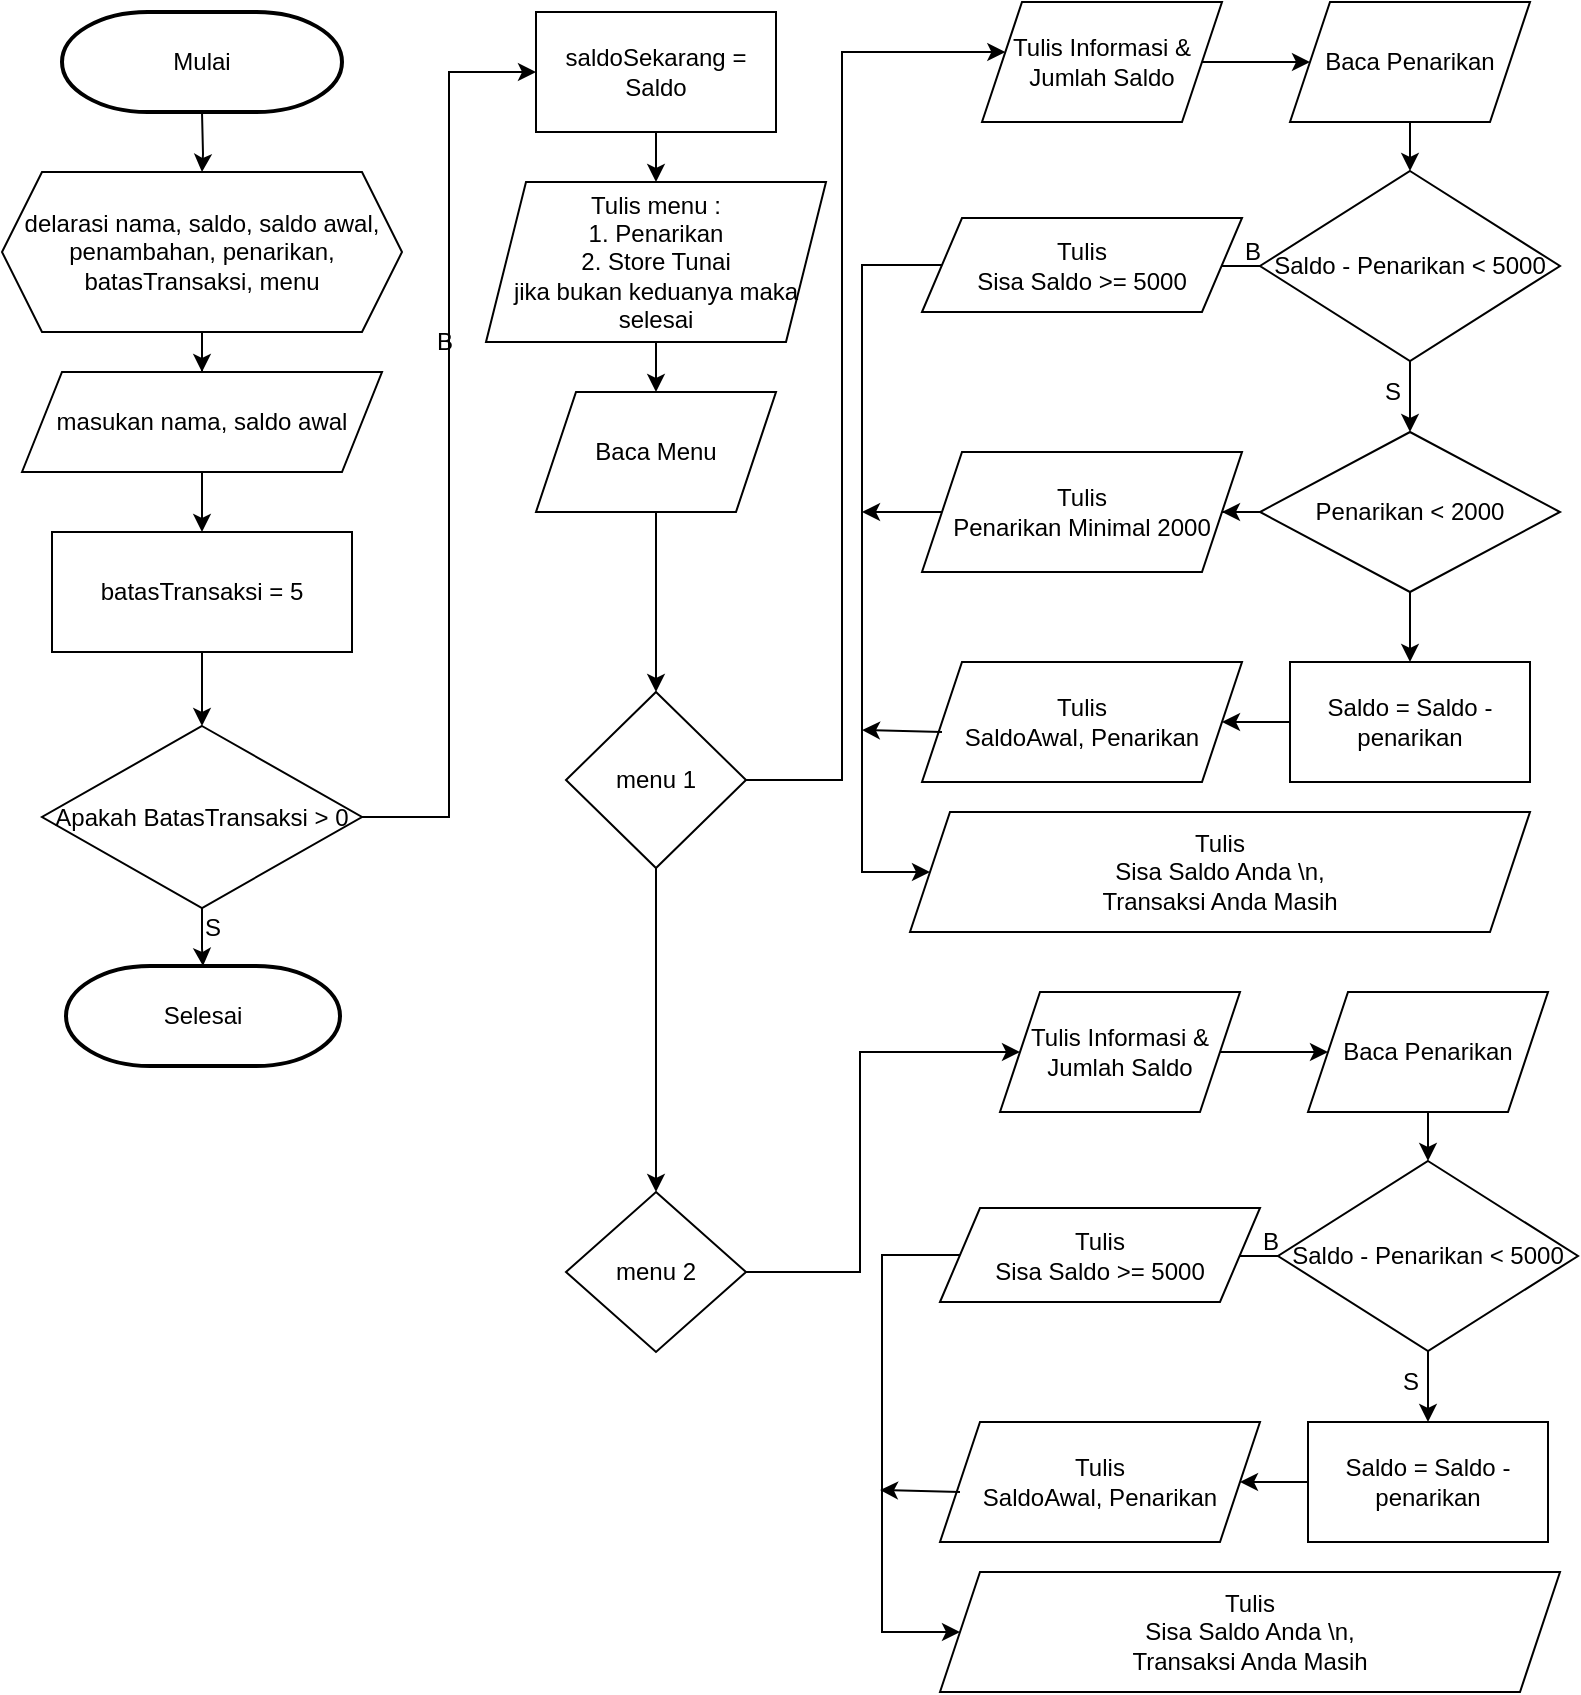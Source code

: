 <mxfile version="20.4.0" type="github">
  <diagram id="NI2sbRIPGw0O3It5G5bQ" name="Page-1">
    <mxGraphModel dx="1209" dy="640" grid="1" gridSize="10" guides="1" tooltips="1" connect="1" arrows="1" fold="1" page="1" pageScale="1" pageWidth="850" pageHeight="1100" math="0" shadow="0">
      <root>
        <mxCell id="0" />
        <mxCell id="1" parent="0" />
        <mxCell id="ieqs-oncpJ_l9lBFtXVg-4" value="" style="edgeStyle=orthogonalEdgeStyle;rounded=0;orthogonalLoop=1;jettySize=auto;html=1;" edge="1" parent="1" target="ieqs-oncpJ_l9lBFtXVg-3">
          <mxGeometry relative="1" as="geometry">
            <mxPoint x="140" y="90" as="sourcePoint" />
          </mxGeometry>
        </mxCell>
        <mxCell id="ieqs-oncpJ_l9lBFtXVg-6" value="" style="edgeStyle=orthogonalEdgeStyle;rounded=0;orthogonalLoop=1;jettySize=auto;html=1;" edge="1" parent="1" source="ieqs-oncpJ_l9lBFtXVg-3" target="ieqs-oncpJ_l9lBFtXVg-5">
          <mxGeometry relative="1" as="geometry" />
        </mxCell>
        <mxCell id="ieqs-oncpJ_l9lBFtXVg-3" value="delarasi nama, saldo, saldo awal, penambahan, penarikan, batasTransaksi, menu" style="shape=hexagon;perimeter=hexagonPerimeter2;whiteSpace=wrap;html=1;fixedSize=1;" vertex="1" parent="1">
          <mxGeometry x="40" y="120" width="200" height="80" as="geometry" />
        </mxCell>
        <mxCell id="ieqs-oncpJ_l9lBFtXVg-21" value="" style="edgeStyle=orthogonalEdgeStyle;rounded=0;orthogonalLoop=1;jettySize=auto;html=1;" edge="1" parent="1" source="ieqs-oncpJ_l9lBFtXVg-5" target="ieqs-oncpJ_l9lBFtXVg-18">
          <mxGeometry relative="1" as="geometry" />
        </mxCell>
        <mxCell id="ieqs-oncpJ_l9lBFtXVg-5" value="masukan nama, saldo awal&lt;br&gt;" style="shape=parallelogram;perimeter=parallelogramPerimeter;whiteSpace=wrap;html=1;fixedSize=1;" vertex="1" parent="1">
          <mxGeometry x="50" y="220" width="180" height="50" as="geometry" />
        </mxCell>
        <mxCell id="ieqs-oncpJ_l9lBFtXVg-10" style="edgeStyle=orthogonalEdgeStyle;rounded=0;orthogonalLoop=1;jettySize=auto;html=1;entryX=0;entryY=0.5;entryDx=0;entryDy=0;" edge="1" parent="1" source="ieqs-oncpJ_l9lBFtXVg-7" target="ieqs-oncpJ_l9lBFtXVg-9">
          <mxGeometry relative="1" as="geometry" />
        </mxCell>
        <mxCell id="ieqs-oncpJ_l9lBFtXVg-16" value="" style="edgeStyle=orthogonalEdgeStyle;rounded=0;orthogonalLoop=1;jettySize=auto;html=1;" edge="1" parent="1" source="ieqs-oncpJ_l9lBFtXVg-7" target="ieqs-oncpJ_l9lBFtXVg-15">
          <mxGeometry relative="1" as="geometry" />
        </mxCell>
        <mxCell id="ieqs-oncpJ_l9lBFtXVg-7" value="Apakah BatasTransaksi &amp;gt; 0" style="rhombus;whiteSpace=wrap;html=1;" vertex="1" parent="1">
          <mxGeometry x="60" y="397" width="160" height="91" as="geometry" />
        </mxCell>
        <mxCell id="ieqs-oncpJ_l9lBFtXVg-24" value="" style="edgeStyle=orthogonalEdgeStyle;rounded=0;orthogonalLoop=1;jettySize=auto;html=1;" edge="1" parent="1" source="ieqs-oncpJ_l9lBFtXVg-9" target="ieqs-oncpJ_l9lBFtXVg-23">
          <mxGeometry relative="1" as="geometry" />
        </mxCell>
        <mxCell id="ieqs-oncpJ_l9lBFtXVg-9" value="saldoSekarang = Saldo" style="rounded=0;whiteSpace=wrap;html=1;" vertex="1" parent="1">
          <mxGeometry x="307" y="40" width="120" height="60" as="geometry" />
        </mxCell>
        <mxCell id="ieqs-oncpJ_l9lBFtXVg-12" value="B" style="text;html=1;align=center;verticalAlign=middle;resizable=0;points=[];autosize=1;strokeColor=none;fillColor=none;" vertex="1" parent="1">
          <mxGeometry x="246" y="190" width="30" height="30" as="geometry" />
        </mxCell>
        <mxCell id="ieqs-oncpJ_l9lBFtXVg-13" value="S" style="text;html=1;align=center;verticalAlign=middle;resizable=0;points=[];autosize=1;strokeColor=none;fillColor=none;" vertex="1" parent="1">
          <mxGeometry x="130" y="483" width="30" height="30" as="geometry" />
        </mxCell>
        <mxCell id="ieqs-oncpJ_l9lBFtXVg-14" value="Mulai" style="strokeWidth=2;html=1;shape=mxgraph.flowchart.terminator;whiteSpace=wrap;" vertex="1" parent="1">
          <mxGeometry x="70" y="40" width="140" height="50" as="geometry" />
        </mxCell>
        <mxCell id="ieqs-oncpJ_l9lBFtXVg-15" value="Selesai" style="strokeWidth=2;html=1;shape=mxgraph.flowchart.terminator;whiteSpace=wrap;" vertex="1" parent="1">
          <mxGeometry x="72" y="517" width="137" height="50" as="geometry" />
        </mxCell>
        <mxCell id="ieqs-oncpJ_l9lBFtXVg-22" value="" style="edgeStyle=orthogonalEdgeStyle;rounded=0;orthogonalLoop=1;jettySize=auto;html=1;" edge="1" parent="1" source="ieqs-oncpJ_l9lBFtXVg-18" target="ieqs-oncpJ_l9lBFtXVg-7">
          <mxGeometry relative="1" as="geometry" />
        </mxCell>
        <mxCell id="ieqs-oncpJ_l9lBFtXVg-18" value="batasTransaksi = 5" style="rounded=0;whiteSpace=wrap;html=1;" vertex="1" parent="1">
          <mxGeometry x="65" y="300" width="150" height="60" as="geometry" />
        </mxCell>
        <mxCell id="ieqs-oncpJ_l9lBFtXVg-26" value="" style="edgeStyle=orthogonalEdgeStyle;rounded=0;orthogonalLoop=1;jettySize=auto;html=1;" edge="1" parent="1" source="ieqs-oncpJ_l9lBFtXVg-23" target="ieqs-oncpJ_l9lBFtXVg-25">
          <mxGeometry relative="1" as="geometry" />
        </mxCell>
        <mxCell id="ieqs-oncpJ_l9lBFtXVg-23" value="Tulis menu :&lt;br&gt;1. Penarikan&lt;br&gt;2. Store Tunai&lt;br&gt;jika bukan keduanya maka selesai" style="shape=parallelogram;perimeter=parallelogramPerimeter;whiteSpace=wrap;html=1;fixedSize=1;" vertex="1" parent="1">
          <mxGeometry x="282" y="125" width="170" height="80" as="geometry" />
        </mxCell>
        <mxCell id="ieqs-oncpJ_l9lBFtXVg-28" value="" style="edgeStyle=orthogonalEdgeStyle;rounded=0;orthogonalLoop=1;jettySize=auto;html=1;" edge="1" parent="1" source="ieqs-oncpJ_l9lBFtXVg-25" target="ieqs-oncpJ_l9lBFtXVg-27">
          <mxGeometry relative="1" as="geometry" />
        </mxCell>
        <mxCell id="ieqs-oncpJ_l9lBFtXVg-25" value="Baca Menu" style="shape=parallelogram;perimeter=parallelogramPerimeter;whiteSpace=wrap;html=1;fixedSize=1;" vertex="1" parent="1">
          <mxGeometry x="307" y="230" width="120" height="60" as="geometry" />
        </mxCell>
        <mxCell id="ieqs-oncpJ_l9lBFtXVg-30" value="" style="edgeStyle=orthogonalEdgeStyle;rounded=0;orthogonalLoop=1;jettySize=auto;html=1;" edge="1" parent="1" source="ieqs-oncpJ_l9lBFtXVg-27" target="ieqs-oncpJ_l9lBFtXVg-29">
          <mxGeometry relative="1" as="geometry" />
        </mxCell>
        <mxCell id="ieqs-oncpJ_l9lBFtXVg-32" value="" style="edgeStyle=orthogonalEdgeStyle;rounded=0;orthogonalLoop=1;jettySize=auto;html=1;" edge="1" parent="1" source="ieqs-oncpJ_l9lBFtXVg-27" target="ieqs-oncpJ_l9lBFtXVg-31">
          <mxGeometry relative="1" as="geometry">
            <Array as="points">
              <mxPoint x="460" y="424" />
              <mxPoint x="460" y="60" />
            </Array>
          </mxGeometry>
        </mxCell>
        <mxCell id="ieqs-oncpJ_l9lBFtXVg-27" value="menu 1" style="rhombus;whiteSpace=wrap;html=1;" vertex="1" parent="1">
          <mxGeometry x="322" y="380" width="90" height="88" as="geometry" />
        </mxCell>
        <mxCell id="ieqs-oncpJ_l9lBFtXVg-29" value="menu 2" style="rhombus;whiteSpace=wrap;html=1;" vertex="1" parent="1">
          <mxGeometry x="322" y="630" width="90" height="80" as="geometry" />
        </mxCell>
        <mxCell id="ieqs-oncpJ_l9lBFtXVg-34" value="" style="edgeStyle=orthogonalEdgeStyle;rounded=0;orthogonalLoop=1;jettySize=auto;html=1;" edge="1" parent="1" source="ieqs-oncpJ_l9lBFtXVg-31" target="ieqs-oncpJ_l9lBFtXVg-33">
          <mxGeometry relative="1" as="geometry" />
        </mxCell>
        <mxCell id="ieqs-oncpJ_l9lBFtXVg-31" value="Tulis Informasi &amp;amp; Jumlah Saldo" style="shape=parallelogram;perimeter=parallelogramPerimeter;whiteSpace=wrap;html=1;fixedSize=1;" vertex="1" parent="1">
          <mxGeometry x="530" y="35" width="120" height="60" as="geometry" />
        </mxCell>
        <mxCell id="ieqs-oncpJ_l9lBFtXVg-36" value="" style="edgeStyle=orthogonalEdgeStyle;rounded=0;orthogonalLoop=1;jettySize=auto;html=1;" edge="1" parent="1" source="ieqs-oncpJ_l9lBFtXVg-33" target="ieqs-oncpJ_l9lBFtXVg-35">
          <mxGeometry relative="1" as="geometry" />
        </mxCell>
        <mxCell id="ieqs-oncpJ_l9lBFtXVg-33" value="Baca Penarikan" style="shape=parallelogram;perimeter=parallelogramPerimeter;whiteSpace=wrap;html=1;fixedSize=1;" vertex="1" parent="1">
          <mxGeometry x="684" y="35" width="120" height="60" as="geometry" />
        </mxCell>
        <mxCell id="ieqs-oncpJ_l9lBFtXVg-38" value="" style="edgeStyle=orthogonalEdgeStyle;rounded=0;orthogonalLoop=1;jettySize=auto;html=1;" edge="1" parent="1" source="ieqs-oncpJ_l9lBFtXVg-35" target="ieqs-oncpJ_l9lBFtXVg-37">
          <mxGeometry relative="1" as="geometry" />
        </mxCell>
        <mxCell id="ieqs-oncpJ_l9lBFtXVg-42" value="" style="edgeStyle=orthogonalEdgeStyle;rounded=0;orthogonalLoop=1;jettySize=auto;html=1;" edge="1" parent="1" source="ieqs-oncpJ_l9lBFtXVg-35" target="ieqs-oncpJ_l9lBFtXVg-41">
          <mxGeometry relative="1" as="geometry" />
        </mxCell>
        <mxCell id="ieqs-oncpJ_l9lBFtXVg-35" value="Saldo - Penarikan &amp;lt; 5000" style="rhombus;whiteSpace=wrap;html=1;" vertex="1" parent="1">
          <mxGeometry x="669" y="119.5" width="150" height="95" as="geometry" />
        </mxCell>
        <mxCell id="ieqs-oncpJ_l9lBFtXVg-51" style="edgeStyle=orthogonalEdgeStyle;rounded=0;orthogonalLoop=1;jettySize=auto;html=1;entryX=0;entryY=0.5;entryDx=0;entryDy=0;" edge="1" parent="1" source="ieqs-oncpJ_l9lBFtXVg-37" target="ieqs-oncpJ_l9lBFtXVg-50">
          <mxGeometry relative="1" as="geometry">
            <Array as="points">
              <mxPoint x="470" y="167" />
              <mxPoint x="470" y="470" />
            </Array>
          </mxGeometry>
        </mxCell>
        <mxCell id="ieqs-oncpJ_l9lBFtXVg-37" value="Tulis &lt;br&gt;Sisa Saldo &amp;gt;= 5000" style="shape=parallelogram;perimeter=parallelogramPerimeter;whiteSpace=wrap;html=1;fixedSize=1;" vertex="1" parent="1">
          <mxGeometry x="500" y="143" width="160" height="47" as="geometry" />
        </mxCell>
        <mxCell id="ieqs-oncpJ_l9lBFtXVg-39" value="B" style="text;html=1;align=center;verticalAlign=middle;resizable=0;points=[];autosize=1;strokeColor=none;fillColor=none;" vertex="1" parent="1">
          <mxGeometry x="650" y="145" width="30" height="30" as="geometry" />
        </mxCell>
        <mxCell id="ieqs-oncpJ_l9lBFtXVg-40" value="S" style="text;html=1;align=center;verticalAlign=middle;resizable=0;points=[];autosize=1;strokeColor=none;fillColor=none;" vertex="1" parent="1">
          <mxGeometry x="720" y="214.5" width="30" height="30" as="geometry" />
        </mxCell>
        <mxCell id="ieqs-oncpJ_l9lBFtXVg-45" value="" style="edgeStyle=orthogonalEdgeStyle;rounded=0;orthogonalLoop=1;jettySize=auto;html=1;" edge="1" parent="1" source="ieqs-oncpJ_l9lBFtXVg-41" target="ieqs-oncpJ_l9lBFtXVg-44">
          <mxGeometry relative="1" as="geometry" />
        </mxCell>
        <mxCell id="ieqs-oncpJ_l9lBFtXVg-47" value="" style="edgeStyle=orthogonalEdgeStyle;rounded=0;orthogonalLoop=1;jettySize=auto;html=1;" edge="1" parent="1" source="ieqs-oncpJ_l9lBFtXVg-41" target="ieqs-oncpJ_l9lBFtXVg-46">
          <mxGeometry relative="1" as="geometry" />
        </mxCell>
        <mxCell id="ieqs-oncpJ_l9lBFtXVg-41" value="Penarikan &amp;lt; 2000" style="rhombus;whiteSpace=wrap;html=1;" vertex="1" parent="1">
          <mxGeometry x="669" y="250" width="150" height="80" as="geometry" />
        </mxCell>
        <mxCell id="ieqs-oncpJ_l9lBFtXVg-44" value="Tulis&lt;br&gt;Penarikan Minimal 2000" style="shape=parallelogram;perimeter=parallelogramPerimeter;whiteSpace=wrap;html=1;fixedSize=1;" vertex="1" parent="1">
          <mxGeometry x="500" y="260" width="160" height="60" as="geometry" />
        </mxCell>
        <mxCell id="ieqs-oncpJ_l9lBFtXVg-49" value="" style="edgeStyle=orthogonalEdgeStyle;rounded=0;orthogonalLoop=1;jettySize=auto;html=1;" edge="1" parent="1" source="ieqs-oncpJ_l9lBFtXVg-46" target="ieqs-oncpJ_l9lBFtXVg-48">
          <mxGeometry relative="1" as="geometry" />
        </mxCell>
        <mxCell id="ieqs-oncpJ_l9lBFtXVg-46" value="Saldo = Saldo - penarikan" style="rounded=0;whiteSpace=wrap;html=1;" vertex="1" parent="1">
          <mxGeometry x="684" y="365" width="120" height="60" as="geometry" />
        </mxCell>
        <mxCell id="ieqs-oncpJ_l9lBFtXVg-48" value="Tulis&lt;br&gt;SaldoAwal, Penarikan" style="shape=parallelogram;perimeter=parallelogramPerimeter;whiteSpace=wrap;html=1;fixedSize=1;" vertex="1" parent="1">
          <mxGeometry x="500" y="365" width="160" height="60" as="geometry" />
        </mxCell>
        <mxCell id="ieqs-oncpJ_l9lBFtXVg-50" value="Tulis&lt;br&gt;Sisa Saldo Anda \n,&lt;br&gt;Transaksi Anda Masih" style="shape=parallelogram;perimeter=parallelogramPerimeter;whiteSpace=wrap;html=1;fixedSize=1;" vertex="1" parent="1">
          <mxGeometry x="494" y="440" width="310" height="60" as="geometry" />
        </mxCell>
        <mxCell id="ieqs-oncpJ_l9lBFtXVg-54" value="" style="edgeStyle=none;orthogonalLoop=1;jettySize=auto;html=1;rounded=0;" edge="1" parent="1" source="ieqs-oncpJ_l9lBFtXVg-44">
          <mxGeometry width="80" relative="1" as="geometry">
            <mxPoint x="510" y="288.0" as="sourcePoint" />
            <mxPoint x="470" y="290" as="targetPoint" />
            <Array as="points" />
          </mxGeometry>
        </mxCell>
        <mxCell id="ieqs-oncpJ_l9lBFtXVg-55" value="" style="edgeStyle=none;orthogonalLoop=1;jettySize=auto;html=1;rounded=0;" edge="1" parent="1">
          <mxGeometry width="80" relative="1" as="geometry">
            <mxPoint x="510" y="400" as="sourcePoint" />
            <mxPoint x="470" y="399" as="targetPoint" />
            <Array as="points" />
          </mxGeometry>
        </mxCell>
        <mxCell id="ieqs-oncpJ_l9lBFtXVg-75" value="" style="edgeStyle=orthogonalEdgeStyle;rounded=0;orthogonalLoop=1;jettySize=auto;html=1;" edge="1" source="ieqs-oncpJ_l9lBFtXVg-76" target="ieqs-oncpJ_l9lBFtXVg-78" parent="1">
          <mxGeometry relative="1" as="geometry" />
        </mxCell>
        <mxCell id="ieqs-oncpJ_l9lBFtXVg-76" value="Tulis Informasi &amp;amp; Jumlah Saldo" style="shape=parallelogram;perimeter=parallelogramPerimeter;whiteSpace=wrap;html=1;fixedSize=1;" vertex="1" parent="1">
          <mxGeometry x="539" y="530" width="120" height="60" as="geometry" />
        </mxCell>
        <mxCell id="ieqs-oncpJ_l9lBFtXVg-77" value="" style="edgeStyle=orthogonalEdgeStyle;rounded=0;orthogonalLoop=1;jettySize=auto;html=1;" edge="1" source="ieqs-oncpJ_l9lBFtXVg-78" target="ieqs-oncpJ_l9lBFtXVg-81" parent="1">
          <mxGeometry relative="1" as="geometry" />
        </mxCell>
        <mxCell id="ieqs-oncpJ_l9lBFtXVg-78" value="Baca Penarikan" style="shape=parallelogram;perimeter=parallelogramPerimeter;whiteSpace=wrap;html=1;fixedSize=1;" vertex="1" parent="1">
          <mxGeometry x="693" y="530" width="120" height="60" as="geometry" />
        </mxCell>
        <mxCell id="ieqs-oncpJ_l9lBFtXVg-79" value="" style="edgeStyle=orthogonalEdgeStyle;rounded=0;orthogonalLoop=1;jettySize=auto;html=1;" edge="1" source="ieqs-oncpJ_l9lBFtXVg-81" target="ieqs-oncpJ_l9lBFtXVg-83" parent="1">
          <mxGeometry relative="1" as="geometry" />
        </mxCell>
        <mxCell id="ieqs-oncpJ_l9lBFtXVg-80" value="" style="edgeStyle=orthogonalEdgeStyle;rounded=0;orthogonalLoop=1;jettySize=auto;html=1;" edge="1" source="ieqs-oncpJ_l9lBFtXVg-81" parent="1">
          <mxGeometry relative="1" as="geometry">
            <mxPoint x="753.0" y="745" as="targetPoint" />
          </mxGeometry>
        </mxCell>
        <mxCell id="ieqs-oncpJ_l9lBFtXVg-81" value="Saldo - Penarikan &amp;lt; 5000" style="rhombus;whiteSpace=wrap;html=1;" vertex="1" parent="1">
          <mxGeometry x="678" y="614.5" width="150" height="95" as="geometry" />
        </mxCell>
        <mxCell id="ieqs-oncpJ_l9lBFtXVg-82" style="edgeStyle=orthogonalEdgeStyle;rounded=0;orthogonalLoop=1;jettySize=auto;html=1;entryX=0;entryY=0.5;entryDx=0;entryDy=0;" edge="1" source="ieqs-oncpJ_l9lBFtXVg-83" target="ieqs-oncpJ_l9lBFtXVg-93" parent="1">
          <mxGeometry relative="1" as="geometry">
            <Array as="points">
              <mxPoint x="480" y="661.5" />
              <mxPoint x="480" y="850" />
            </Array>
          </mxGeometry>
        </mxCell>
        <mxCell id="ieqs-oncpJ_l9lBFtXVg-83" value="Tulis &lt;br&gt;Sisa Saldo &amp;gt;= 5000" style="shape=parallelogram;perimeter=parallelogramPerimeter;whiteSpace=wrap;html=1;fixedSize=1;" vertex="1" parent="1">
          <mxGeometry x="509" y="638" width="160" height="47" as="geometry" />
        </mxCell>
        <mxCell id="ieqs-oncpJ_l9lBFtXVg-84" value="B" style="text;html=1;align=center;verticalAlign=middle;resizable=0;points=[];autosize=1;strokeColor=none;fillColor=none;" vertex="1" parent="1">
          <mxGeometry x="659" y="640" width="30" height="30" as="geometry" />
        </mxCell>
        <mxCell id="ieqs-oncpJ_l9lBFtXVg-85" value="S" style="text;html=1;align=center;verticalAlign=middle;resizable=0;points=[];autosize=1;strokeColor=none;fillColor=none;" vertex="1" parent="1">
          <mxGeometry x="729" y="709.5" width="30" height="30" as="geometry" />
        </mxCell>
        <mxCell id="ieqs-oncpJ_l9lBFtXVg-86" value="" style="edgeStyle=orthogonalEdgeStyle;rounded=0;orthogonalLoop=1;jettySize=auto;html=1;" edge="1" target="ieqs-oncpJ_l9lBFtXVg-89" parent="1">
          <mxGeometry relative="1" as="geometry">
            <mxPoint x="678.0" y="785" as="sourcePoint" />
          </mxGeometry>
        </mxCell>
        <mxCell id="ieqs-oncpJ_l9lBFtXVg-90" value="" style="edgeStyle=orthogonalEdgeStyle;rounded=0;orthogonalLoop=1;jettySize=auto;html=1;" edge="1" source="ieqs-oncpJ_l9lBFtXVg-91" target="ieqs-oncpJ_l9lBFtXVg-92" parent="1">
          <mxGeometry relative="1" as="geometry" />
        </mxCell>
        <mxCell id="ieqs-oncpJ_l9lBFtXVg-91" value="Saldo = Saldo - penarikan" style="rounded=0;whiteSpace=wrap;html=1;" vertex="1" parent="1">
          <mxGeometry x="693" y="745" width="120" height="60" as="geometry" />
        </mxCell>
        <mxCell id="ieqs-oncpJ_l9lBFtXVg-92" value="Tulis&lt;br&gt;SaldoAwal, Penarikan" style="shape=parallelogram;perimeter=parallelogramPerimeter;whiteSpace=wrap;html=1;fixedSize=1;" vertex="1" parent="1">
          <mxGeometry x="509" y="745" width="160" height="60" as="geometry" />
        </mxCell>
        <mxCell id="ieqs-oncpJ_l9lBFtXVg-93" value="Tulis&lt;br&gt;Sisa Saldo Anda \n,&lt;br&gt;Transaksi Anda Masih" style="shape=parallelogram;perimeter=parallelogramPerimeter;whiteSpace=wrap;html=1;fixedSize=1;" vertex="1" parent="1">
          <mxGeometry x="509" y="820" width="310" height="60" as="geometry" />
        </mxCell>
        <mxCell id="ieqs-oncpJ_l9lBFtXVg-95" value="" style="edgeStyle=none;orthogonalLoop=1;jettySize=auto;html=1;rounded=0;" edge="1" parent="1">
          <mxGeometry width="80" relative="1" as="geometry">
            <mxPoint x="519" y="780" as="sourcePoint" />
            <mxPoint x="479" y="779" as="targetPoint" />
            <Array as="points" />
          </mxGeometry>
        </mxCell>
        <mxCell id="ieqs-oncpJ_l9lBFtXVg-96" value="" style="edgeStyle=orthogonalEdgeStyle;rounded=0;orthogonalLoop=1;jettySize=auto;html=1;exitX=1;exitY=0.5;exitDx=0;exitDy=0;" edge="1" target="ieqs-oncpJ_l9lBFtXVg-76" parent="1" source="ieqs-oncpJ_l9lBFtXVg-29">
          <mxGeometry relative="1" as="geometry">
            <mxPoint x="421.0" y="919" as="sourcePoint" />
            <Array as="points">
              <mxPoint x="469" y="670" />
              <mxPoint x="469" y="560" />
            </Array>
          </mxGeometry>
        </mxCell>
      </root>
    </mxGraphModel>
  </diagram>
</mxfile>
